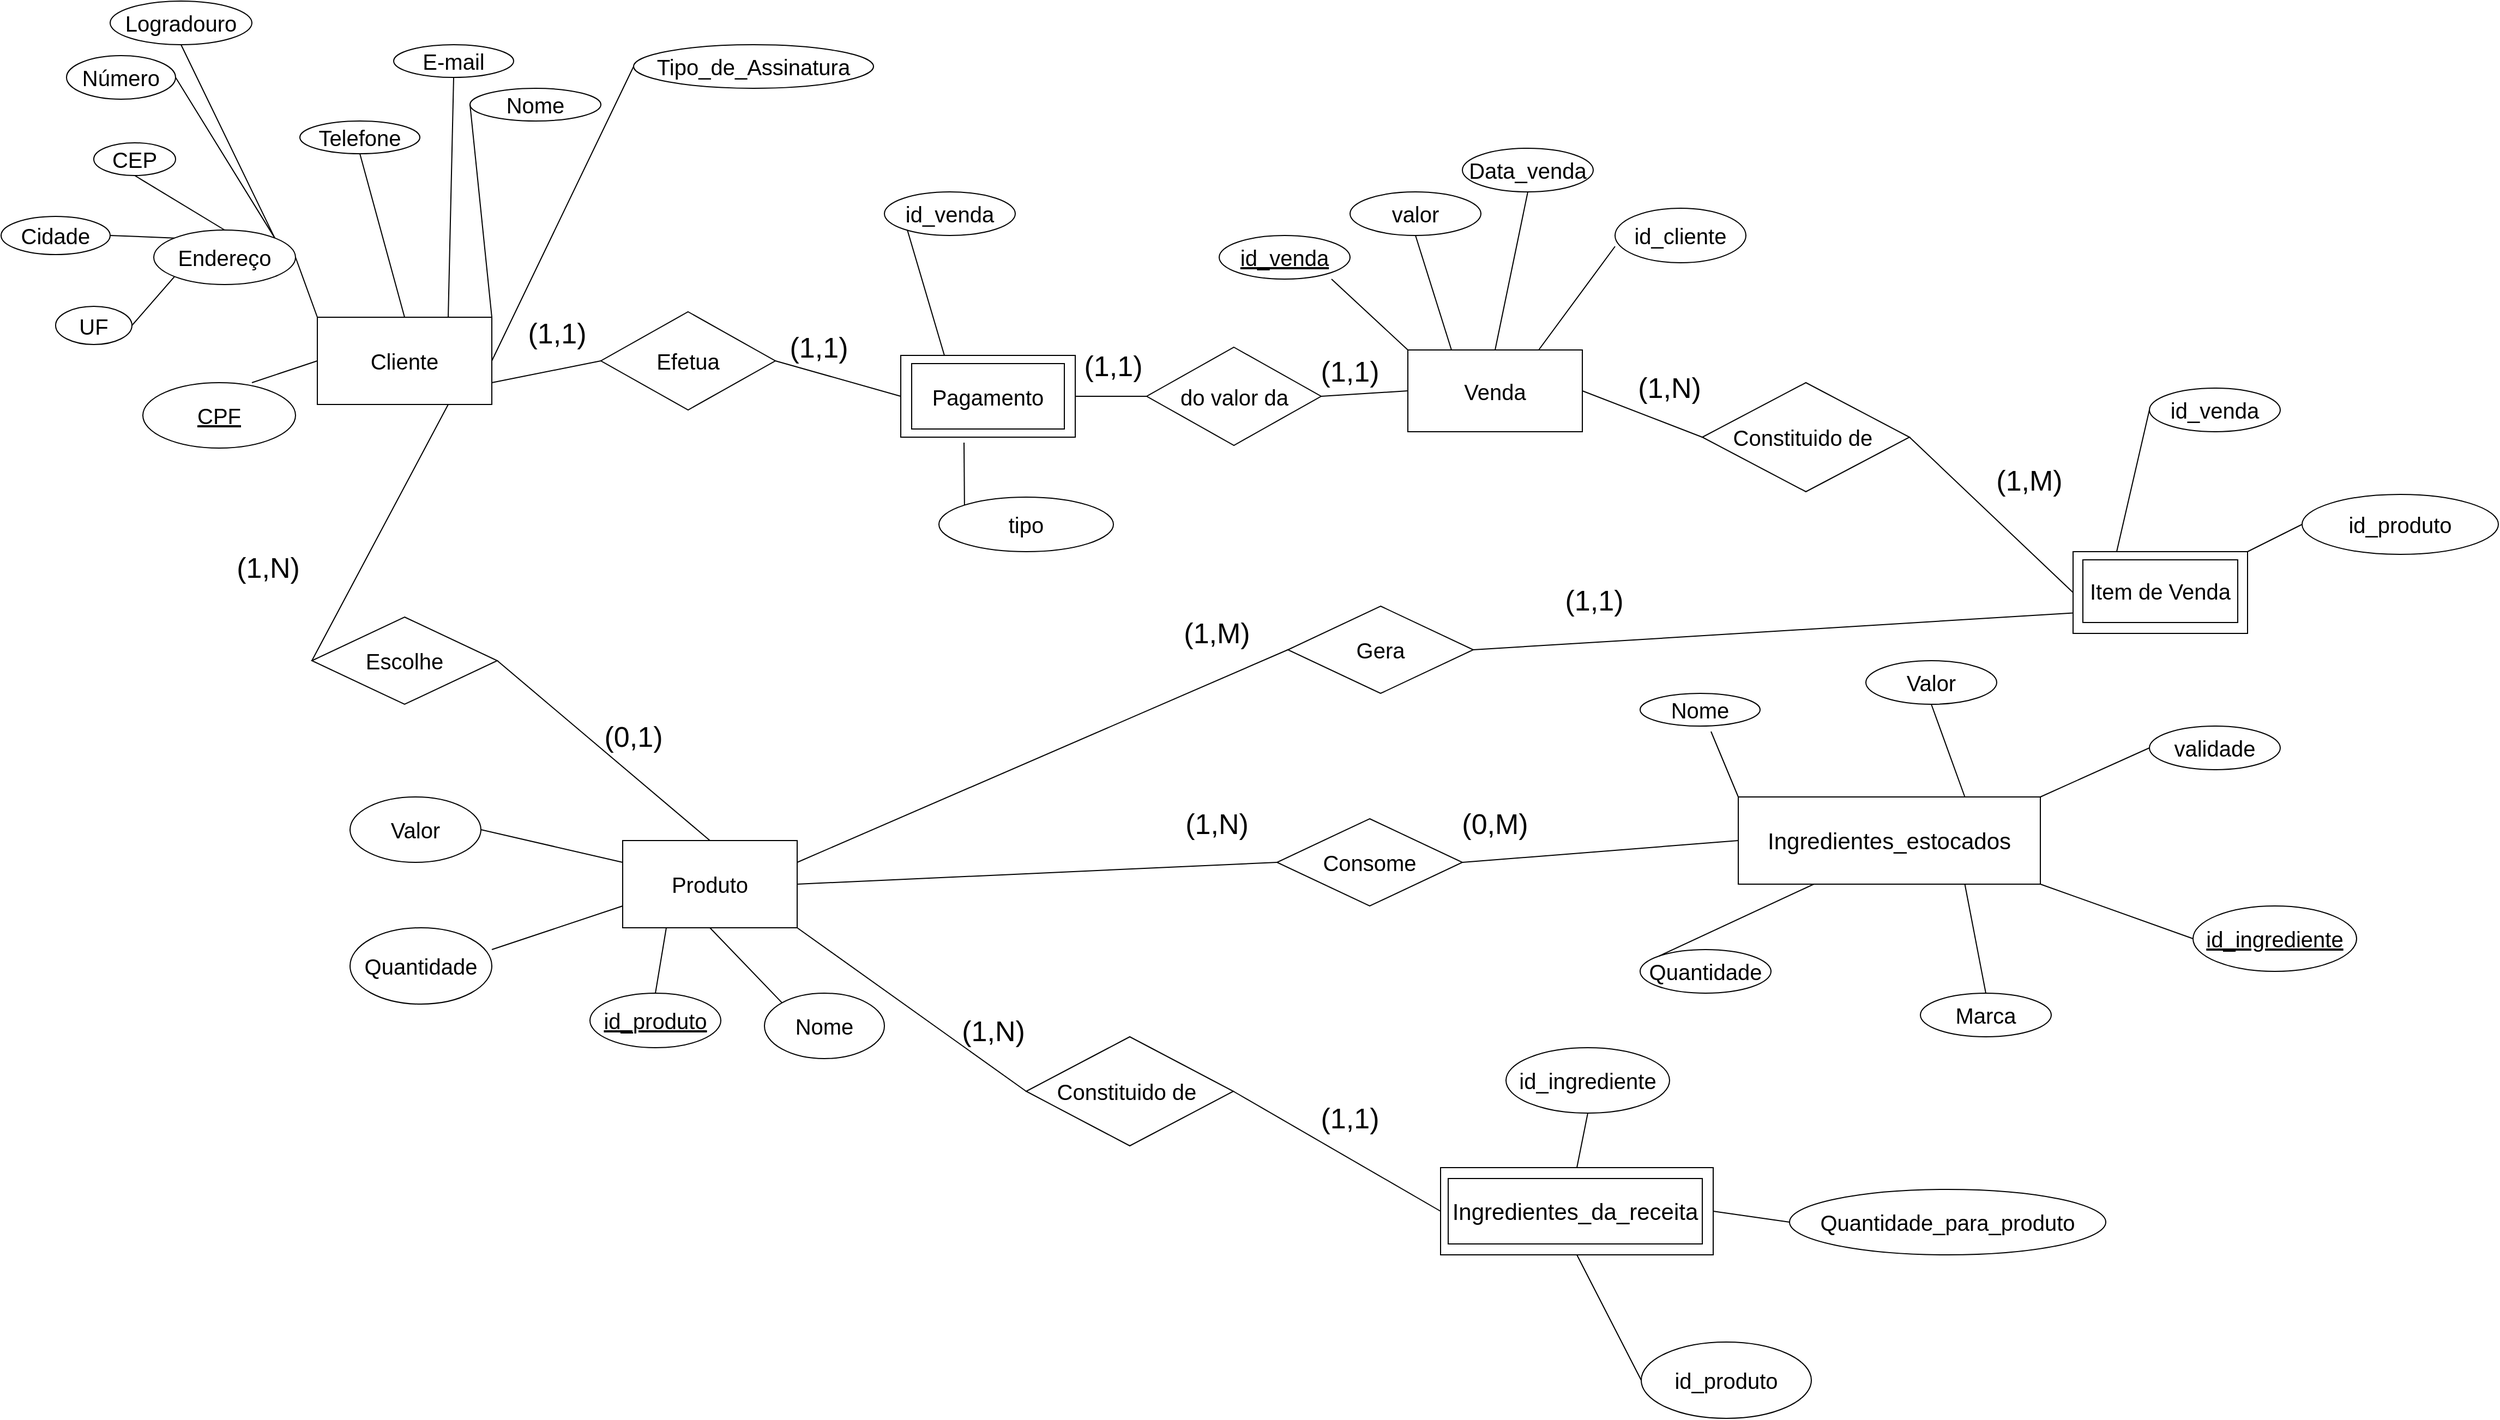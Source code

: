 <mxfile version="24.7.8">
  <diagram name="Página-1" id="vJEMWnyEoqHbHypD12Wy">
    <mxGraphModel dx="1222" dy="2063" grid="1" gridSize="10" guides="1" tooltips="1" connect="1" arrows="1" fold="1" page="1" pageScale="1" pageWidth="827" pageHeight="1169" math="0" shadow="0">
      <root>
        <mxCell id="0" />
        <mxCell id="1" parent="0" />
        <mxCell id="2FXXEjFqD5Uwn6YSj8MS-2" value="&lt;font style=&quot;font-size: 20px;&quot;&gt;Produto&lt;/font&gt;" style="rounded=0;whiteSpace=wrap;html=1;" parent="1" vertex="1">
          <mxGeometry x="600" y="680" width="160" height="80" as="geometry" />
        </mxCell>
        <mxCell id="2FXXEjFqD5Uwn6YSj8MS-3" value="&lt;span style=&quot;font-size: 21px;&quot;&gt;Ingredientes_estocados&lt;/span&gt;" style="rounded=0;whiteSpace=wrap;html=1;" parent="1" vertex="1">
          <mxGeometry x="1623" y="640" width="277" height="80" as="geometry" />
        </mxCell>
        <mxCell id="2FXXEjFqD5Uwn6YSj8MS-7" value="&lt;font style=&quot;font-size: 20px;&quot;&gt;Cliente&lt;/font&gt;" style="rounded=0;whiteSpace=wrap;html=1;" parent="1" vertex="1">
          <mxGeometry x="320" y="200" width="160" height="80" as="geometry" />
        </mxCell>
        <mxCell id="2FXXEjFqD5Uwn6YSj8MS-8" value="&lt;font style=&quot;font-size: 20px;&quot;&gt;Escolhe&lt;/font&gt;" style="rhombus;whiteSpace=wrap;html=1;" parent="1" vertex="1">
          <mxGeometry x="315" y="475" width="170" height="80" as="geometry" />
        </mxCell>
        <mxCell id="2FXXEjFqD5Uwn6YSj8MS-9" value="&lt;font style=&quot;font-size: 20px;&quot;&gt;Consome&lt;/font&gt;" style="rhombus;whiteSpace=wrap;html=1;" parent="1" vertex="1">
          <mxGeometry x="1200" y="660" width="170" height="80" as="geometry" />
        </mxCell>
        <mxCell id="2FXXEjFqD5Uwn6YSj8MS-18" value="&lt;font style=&quot;font-size: 20px;&quot;&gt;Nome&lt;/font&gt;" style="ellipse;whiteSpace=wrap;html=1;" parent="1" vertex="1">
          <mxGeometry x="460" y="-10" width="120" height="30" as="geometry" />
        </mxCell>
        <mxCell id="2FXXEjFqD5Uwn6YSj8MS-21" value="&lt;font style=&quot;font-size: 20px;&quot;&gt;&lt;u&gt;CPF&lt;/u&gt;&lt;/font&gt;" style="ellipse;whiteSpace=wrap;html=1;" parent="1" vertex="1">
          <mxGeometry x="160" y="260" width="140" height="60" as="geometry" />
        </mxCell>
        <mxCell id="2FXXEjFqD5Uwn6YSj8MS-23" value="&lt;span style=&quot;font-size: 20px;&quot;&gt;Tipo_de_Assinatura&lt;/span&gt;" style="ellipse;whiteSpace=wrap;html=1;" parent="1" vertex="1">
          <mxGeometry x="610" y="-50" width="220" height="40" as="geometry" />
        </mxCell>
        <mxCell id="2FXXEjFqD5Uwn6YSj8MS-25" value="&lt;font style=&quot;font-size: 20px;&quot;&gt;E-mail&lt;/font&gt;" style="ellipse;whiteSpace=wrap;html=1;" parent="1" vertex="1">
          <mxGeometry x="390" y="-50" width="110" height="30" as="geometry" />
        </mxCell>
        <mxCell id="2FXXEjFqD5Uwn6YSj8MS-27" value="&lt;font style=&quot;font-size: 20px;&quot;&gt;Telefone&lt;/font&gt;" style="ellipse;whiteSpace=wrap;html=1;" parent="1" vertex="1">
          <mxGeometry x="304" y="20" width="110" height="30" as="geometry" />
        </mxCell>
        <mxCell id="2FXXEjFqD5Uwn6YSj8MS-30" value="&lt;font style=&quot;font-size: 20px;&quot;&gt;Nome&lt;/font&gt;" style="ellipse;whiteSpace=wrap;html=1;" parent="1" vertex="1">
          <mxGeometry x="1533" y="545" width="110" height="30" as="geometry" />
        </mxCell>
        <mxCell id="2FXXEjFqD5Uwn6YSj8MS-32" value="&lt;font style=&quot;font-size: 20px;&quot;&gt;&lt;u&gt;id_ingrediente&lt;/u&gt;&lt;/font&gt;" style="ellipse;whiteSpace=wrap;html=1;" parent="1" vertex="1">
          <mxGeometry x="2040" y="740" width="150" height="60" as="geometry" />
        </mxCell>
        <mxCell id="2FXXEjFqD5Uwn6YSj8MS-35" value="&lt;font style=&quot;font-size: 20px;&quot;&gt;&lt;u&gt;id_produto&lt;/u&gt;&lt;/font&gt;" style="ellipse;whiteSpace=wrap;html=1;" parent="1" vertex="1">
          <mxGeometry x="570" y="820" width="120" height="50" as="geometry" />
        </mxCell>
        <mxCell id="2FXXEjFqD5Uwn6YSj8MS-37" value="&lt;font style=&quot;font-size: 20px;&quot;&gt;Nome&lt;/font&gt;" style="ellipse;whiteSpace=wrap;html=1;" parent="1" vertex="1">
          <mxGeometry x="730" y="820" width="110" height="60" as="geometry" />
        </mxCell>
        <mxCell id="2FXXEjFqD5Uwn6YSj8MS-39" value="&lt;font style=&quot;font-size: 20px;&quot;&gt;Quantidade&lt;/font&gt;" style="ellipse;whiteSpace=wrap;html=1;" parent="1" vertex="1">
          <mxGeometry x="1533" y="780" width="120" height="40" as="geometry" />
        </mxCell>
        <mxCell id="2FXXEjFqD5Uwn6YSj8MS-43" value="&lt;font style=&quot;font-size: 20px;&quot;&gt;Quantidade&lt;/font&gt;" style="ellipse;whiteSpace=wrap;html=1;" parent="1" vertex="1">
          <mxGeometry x="350" y="760" width="130" height="70" as="geometry" />
        </mxCell>
        <mxCell id="2FXXEjFqD5Uwn6YSj8MS-45" value="&lt;font style=&quot;font-size: 20px;&quot;&gt;Valor&lt;/font&gt;" style="ellipse;whiteSpace=wrap;html=1;" parent="1" vertex="1">
          <mxGeometry x="350" y="640" width="120" height="60" as="geometry" />
        </mxCell>
        <mxCell id="2FXXEjFqD5Uwn6YSj8MS-47" value="&lt;font style=&quot;font-size: 20px;&quot;&gt;Valor&lt;/font&gt;" style="ellipse;whiteSpace=wrap;html=1;" parent="1" vertex="1">
          <mxGeometry x="1740" y="515" width="120" height="40" as="geometry" />
        </mxCell>
        <mxCell id="2FXXEjFqD5Uwn6YSj8MS-70" value="" style="endArrow=none;html=1;rounded=0;exitX=0.75;exitY=0;exitDx=0;exitDy=0;entryX=0.5;entryY=1;entryDx=0;entryDy=0;" parent="1" source="2FXXEjFqD5Uwn6YSj8MS-3" target="2FXXEjFqD5Uwn6YSj8MS-47" edge="1">
          <mxGeometry width="50" height="50" relative="1" as="geometry">
            <mxPoint x="1933" y="580" as="sourcePoint" />
            <mxPoint x="1723" y="560" as="targetPoint" />
          </mxGeometry>
        </mxCell>
        <mxCell id="2FXXEjFqD5Uwn6YSj8MS-71" value="" style="endArrow=none;html=1;rounded=0;exitX=0;exitY=0;exitDx=0;exitDy=0;entryX=0.5;entryY=1;entryDx=0;entryDy=0;" parent="1" source="2FXXEjFqD5Uwn6YSj8MS-3" edge="1">
          <mxGeometry width="50" height="50" relative="1" as="geometry">
            <mxPoint x="1743" y="650" as="sourcePoint" />
            <mxPoint x="1598" y="580" as="targetPoint" />
          </mxGeometry>
        </mxCell>
        <mxCell id="2FXXEjFqD5Uwn6YSj8MS-72" value="" style="endArrow=none;html=1;rounded=0;exitX=1;exitY=1;exitDx=0;exitDy=0;entryX=0;entryY=0.5;entryDx=0;entryDy=0;" parent="1" source="2FXXEjFqD5Uwn6YSj8MS-3" target="2FXXEjFqD5Uwn6YSj8MS-32" edge="1">
          <mxGeometry width="50" height="50" relative="1" as="geometry">
            <mxPoint x="1623" y="650" as="sourcePoint" />
            <mxPoint x="1608" y="590" as="targetPoint" />
          </mxGeometry>
        </mxCell>
        <mxCell id="2FXXEjFqD5Uwn6YSj8MS-73" value="" style="endArrow=none;html=1;rounded=0;exitX=0.25;exitY=1;exitDx=0;exitDy=0;entryX=0;entryY=0;entryDx=0;entryDy=0;" parent="1" source="2FXXEjFqD5Uwn6YSj8MS-3" target="2FXXEjFqD5Uwn6YSj8MS-39" edge="1">
          <mxGeometry width="50" height="50" relative="1" as="geometry">
            <mxPoint x="1623" y="690" as="sourcePoint" />
            <mxPoint x="1553" y="783" as="targetPoint" />
          </mxGeometry>
        </mxCell>
        <mxCell id="2FXXEjFqD5Uwn6YSj8MS-75" value="" style="endArrow=none;html=1;rounded=0;exitX=0.5;exitY=0;exitDx=0;exitDy=0;entryX=0.25;entryY=1;entryDx=0;entryDy=0;" parent="1" source="2FXXEjFqD5Uwn6YSj8MS-35" target="2FXXEjFqD5Uwn6YSj8MS-2" edge="1">
          <mxGeometry width="50" height="50" relative="1" as="geometry">
            <mxPoint x="680" y="850" as="sourcePoint" />
            <mxPoint x="640" y="770" as="targetPoint" />
          </mxGeometry>
        </mxCell>
        <mxCell id="2FXXEjFqD5Uwn6YSj8MS-76" value="" style="endArrow=none;html=1;rounded=0;exitX=0;exitY=0;exitDx=0;exitDy=0;entryX=0.5;entryY=1;entryDx=0;entryDy=0;" parent="1" source="2FXXEjFqD5Uwn6YSj8MS-37" target="2FXXEjFqD5Uwn6YSj8MS-2" edge="1">
          <mxGeometry width="50" height="50" relative="1" as="geometry">
            <mxPoint x="640" y="830" as="sourcePoint" />
            <mxPoint x="650" y="770" as="targetPoint" />
          </mxGeometry>
        </mxCell>
        <mxCell id="2FXXEjFqD5Uwn6YSj8MS-77" value="" style="endArrow=none;html=1;rounded=0;exitX=1;exitY=0.5;exitDx=0;exitDy=0;entryX=0;entryY=0.75;entryDx=0;entryDy=0;" parent="1" target="2FXXEjFqD5Uwn6YSj8MS-2" edge="1">
          <mxGeometry width="50" height="50" relative="1" as="geometry">
            <mxPoint x="480" y="780" as="sourcePoint" />
            <mxPoint x="660" y="780" as="targetPoint" />
          </mxGeometry>
        </mxCell>
        <mxCell id="2FXXEjFqD5Uwn6YSj8MS-78" value="" style="endArrow=none;html=1;rounded=0;exitX=1;exitY=0.5;exitDx=0;exitDy=0;entryX=0;entryY=0.25;entryDx=0;entryDy=0;" parent="1" target="2FXXEjFqD5Uwn6YSj8MS-2" edge="1">
          <mxGeometry width="50" height="50" relative="1" as="geometry">
            <mxPoint x="470.0" y="670" as="sourcePoint" />
            <mxPoint x="670" y="790" as="targetPoint" />
          </mxGeometry>
        </mxCell>
        <mxCell id="2FXXEjFqD5Uwn6YSj8MS-79" value="" style="endArrow=none;html=1;rounded=0;exitX=0;exitY=0.5;exitDx=0;exitDy=0;entryX=1;entryY=1;entryDx=0;entryDy=0;" parent="1" source="KZcAOmHXJrTHvpEGFcvV-15" target="2FXXEjFqD5Uwn6YSj8MS-2" edge="1">
          <mxGeometry width="50" height="50" relative="1" as="geometry">
            <mxPoint x="800" y="620" as="sourcePoint" />
            <mxPoint x="680" y="800" as="targetPoint" />
          </mxGeometry>
        </mxCell>
        <mxCell id="2FXXEjFqD5Uwn6YSj8MS-80" value="" style="endArrow=none;html=1;rounded=0;exitX=1;exitY=0;exitDx=0;exitDy=0;entryX=0;entryY=0.5;entryDx=0;entryDy=0;" parent="1" source="2FXXEjFqD5Uwn6YSj8MS-7" target="2FXXEjFqD5Uwn6YSj8MS-18" edge="1">
          <mxGeometry width="50" height="50" relative="1" as="geometry">
            <mxPoint x="610" y="240" as="sourcePoint" />
            <mxPoint x="660" y="190" as="targetPoint" />
          </mxGeometry>
        </mxCell>
        <mxCell id="2FXXEjFqD5Uwn6YSj8MS-82" value="" style="endArrow=none;html=1;rounded=0;exitX=0.75;exitY=0;exitDx=0;exitDy=0;entryX=0.5;entryY=1;entryDx=0;entryDy=0;" parent="1" source="2FXXEjFqD5Uwn6YSj8MS-7" target="2FXXEjFqD5Uwn6YSj8MS-25" edge="1">
          <mxGeometry width="50" height="50" relative="1" as="geometry">
            <mxPoint x="490" y="210" as="sourcePoint" />
            <mxPoint x="590" y="185" as="targetPoint" />
          </mxGeometry>
        </mxCell>
        <mxCell id="2FXXEjFqD5Uwn6YSj8MS-83" value="" style="endArrow=none;html=1;rounded=0;exitX=0.5;exitY=0;exitDx=0;exitDy=0;entryX=0.5;entryY=1;entryDx=0;entryDy=0;" parent="1" source="2FXXEjFqD5Uwn6YSj8MS-7" target="2FXXEjFqD5Uwn6YSj8MS-27" edge="1">
          <mxGeometry width="50" height="50" relative="1" as="geometry">
            <mxPoint x="500" y="220" as="sourcePoint" />
            <mxPoint x="410" y="110" as="targetPoint" />
          </mxGeometry>
        </mxCell>
        <mxCell id="2FXXEjFqD5Uwn6YSj8MS-84" value="" style="endArrow=none;html=1;rounded=0;exitX=1;exitY=0.5;exitDx=0;exitDy=0;entryX=0;entryY=0.5;entryDx=0;entryDy=0;" parent="1" source="2FXXEjFqD5Uwn6YSj8MS-7" target="2FXXEjFqD5Uwn6YSj8MS-23" edge="1">
          <mxGeometry width="50" height="50" relative="1" as="geometry">
            <mxPoint x="510" y="230" as="sourcePoint" />
            <mxPoint x="280" y="160" as="targetPoint" />
          </mxGeometry>
        </mxCell>
        <mxCell id="2FXXEjFqD5Uwn6YSj8MS-85" value="" style="endArrow=none;html=1;rounded=0;exitX=0;exitY=0.5;exitDx=0;exitDy=0;" parent="1" source="2FXXEjFqD5Uwn6YSj8MS-7" edge="1">
          <mxGeometry width="50" height="50" relative="1" as="geometry">
            <mxPoint x="520" y="240" as="sourcePoint" />
            <mxPoint x="260" y="260" as="targetPoint" />
          </mxGeometry>
        </mxCell>
        <mxCell id="2FXXEjFqD5Uwn6YSj8MS-87" value="&lt;span style=&quot;font-size: 20px;&quot;&gt;validade&lt;/span&gt;" style="ellipse;whiteSpace=wrap;html=1;" parent="1" vertex="1">
          <mxGeometry x="2000" y="575" width="120" height="40" as="geometry" />
        </mxCell>
        <mxCell id="2FXXEjFqD5Uwn6YSj8MS-88" value="" style="endArrow=none;html=1;rounded=0;exitX=1;exitY=0;exitDx=0;exitDy=0;entryX=0;entryY=0.5;entryDx=0;entryDy=0;" parent="1" source="2FXXEjFqD5Uwn6YSj8MS-3" target="2FXXEjFqD5Uwn6YSj8MS-87" edge="1">
          <mxGeometry width="50" height="50" relative="1" as="geometry">
            <mxPoint x="1623" y="690" as="sourcePoint" />
            <mxPoint x="1533.0" y="630" as="targetPoint" />
          </mxGeometry>
        </mxCell>
        <mxCell id="2FXXEjFqD5Uwn6YSj8MS-89" value="&lt;span style=&quot;font-size: 20px;&quot;&gt;Endereço&lt;/span&gt;" style="ellipse;whiteSpace=wrap;html=1;" parent="1" vertex="1">
          <mxGeometry x="170" y="120" width="130" height="50" as="geometry" />
        </mxCell>
        <mxCell id="2FXXEjFqD5Uwn6YSj8MS-90" value="" style="endArrow=none;html=1;rounded=0;exitX=0;exitY=0;exitDx=0;exitDy=0;entryX=1;entryY=0.5;entryDx=0;entryDy=0;" parent="1" source="2FXXEjFqD5Uwn6YSj8MS-7" target="2FXXEjFqD5Uwn6YSj8MS-89" edge="1">
          <mxGeometry width="50" height="50" relative="1" as="geometry">
            <mxPoint x="410" y="210" as="sourcePoint" />
            <mxPoint x="420" y="120" as="targetPoint" />
          </mxGeometry>
        </mxCell>
        <mxCell id="2FXXEjFqD5Uwn6YSj8MS-92" value="&lt;font style=&quot;font-size: 20px;&quot;&gt;Venda&lt;/font&gt;" style="rounded=0;whiteSpace=wrap;html=1;" parent="1" vertex="1">
          <mxGeometry x="1320" y="230" width="160" height="75" as="geometry" />
        </mxCell>
        <mxCell id="zRSC-BOtXgD7wjb17peZ-1" value="&lt;font style=&quot;font-size: 20px;&quot;&gt;Data_venda&lt;/font&gt;" style="ellipse;whiteSpace=wrap;html=1;" parent="1" vertex="1">
          <mxGeometry x="1370" y="45" width="120" height="40" as="geometry" />
        </mxCell>
        <mxCell id="zRSC-BOtXgD7wjb17peZ-2" value="&lt;font style=&quot;font-size: 20px;&quot;&gt;valor&lt;/font&gt;" style="ellipse;whiteSpace=wrap;html=1;" parent="1" vertex="1">
          <mxGeometry x="1267" y="85" width="120" height="40" as="geometry" />
        </mxCell>
        <mxCell id="zRSC-BOtXgD7wjb17peZ-3" value="&lt;font style=&quot;font-size: 20px;&quot;&gt;&lt;u&gt;id_venda&lt;/u&gt;&lt;/font&gt;" style="ellipse;whiteSpace=wrap;html=1;" parent="1" vertex="1">
          <mxGeometry x="1147" y="125" width="120" height="40" as="geometry" />
        </mxCell>
        <mxCell id="zRSC-BOtXgD7wjb17peZ-11" value="&lt;font style=&quot;font-size: 20px;&quot;&gt;id_cliente&lt;/font&gt;" style="ellipse;whiteSpace=wrap;html=1;" parent="1" vertex="1">
          <mxGeometry x="1510" y="100" width="120" height="50" as="geometry" />
        </mxCell>
        <mxCell id="zRSC-BOtXgD7wjb17peZ-23" value="&lt;font style=&quot;font-size: 20px;&quot;&gt;Efetua&lt;/font&gt;" style="rhombus;whiteSpace=wrap;html=1;" parent="1" vertex="1">
          <mxGeometry x="580" y="195" width="160" height="90" as="geometry" />
        </mxCell>
        <mxCell id="zRSC-BOtXgD7wjb17peZ-27" value="&lt;font style=&quot;font-size: 20px;&quot;&gt;Gera&lt;/font&gt;" style="rhombus;whiteSpace=wrap;html=1;" parent="1" vertex="1">
          <mxGeometry x="1210" y="465" width="170" height="80" as="geometry" />
        </mxCell>
        <mxCell id="zRSC-BOtXgD7wjb17peZ-30" value="" style="endArrow=none;html=1;rounded=0;exitX=0;exitY=0;exitDx=0;exitDy=0;entryX=0.5;entryY=1;entryDx=0;entryDy=0;" parent="1" source="2FXXEjFqD5Uwn6YSj8MS-92" edge="1">
          <mxGeometry width="50" height="50" relative="1" as="geometry">
            <mxPoint x="1050" y="225" as="sourcePoint" />
            <mxPoint x="1250.0" y="165" as="targetPoint" />
          </mxGeometry>
        </mxCell>
        <mxCell id="zRSC-BOtXgD7wjb17peZ-31" value="" style="endArrow=none;html=1;rounded=0;exitX=0.25;exitY=0;exitDx=0;exitDy=0;entryX=0.5;entryY=1;entryDx=0;entryDy=0;" parent="1" source="2FXXEjFqD5Uwn6YSj8MS-92" target="zRSC-BOtXgD7wjb17peZ-2" edge="1">
          <mxGeometry width="50" height="50" relative="1" as="geometry">
            <mxPoint x="1300" y="200" as="sourcePoint" />
            <mxPoint x="1260" y="175" as="targetPoint" />
          </mxGeometry>
        </mxCell>
        <mxCell id="zRSC-BOtXgD7wjb17peZ-32" value="" style="endArrow=none;html=1;rounded=0;exitX=0.5;exitY=0;exitDx=0;exitDy=0;entryX=0.5;entryY=1;entryDx=0;entryDy=0;" parent="1" source="2FXXEjFqD5Uwn6YSj8MS-92" target="zRSC-BOtXgD7wjb17peZ-1" edge="1">
          <mxGeometry width="50" height="50" relative="1" as="geometry">
            <mxPoint x="1310" y="210" as="sourcePoint" />
            <mxPoint x="1270" y="185" as="targetPoint" />
          </mxGeometry>
        </mxCell>
        <mxCell id="zRSC-BOtXgD7wjb17peZ-33" value="" style="endArrow=none;html=1;rounded=0;exitX=0.75;exitY=0;exitDx=0;exitDy=0;entryX=0.5;entryY=1;entryDx=0;entryDy=0;" parent="1" source="2FXXEjFqD5Uwn6YSj8MS-92" edge="1">
          <mxGeometry width="50" height="50" relative="1" as="geometry">
            <mxPoint x="1320" y="220" as="sourcePoint" />
            <mxPoint x="1510" y="135" as="targetPoint" />
          </mxGeometry>
        </mxCell>
        <mxCell id="lzSm2pYTbfIAcmbfj_6p-1" value="" style="endArrow=none;html=1;rounded=0;exitX=1;exitY=0.5;exitDx=0;exitDy=0;entryX=0;entryY=0.5;entryDx=0;entryDy=0;" parent="1" source="2FXXEjFqD5Uwn6YSj8MS-9" target="2FXXEjFqD5Uwn6YSj8MS-3" edge="1">
          <mxGeometry width="50" height="50" relative="1" as="geometry">
            <mxPoint x="1720" y="580" as="sourcePoint" />
            <mxPoint x="1570" y="760" as="targetPoint" />
            <Array as="points" />
          </mxGeometry>
        </mxCell>
        <mxCell id="lzSm2pYTbfIAcmbfj_6p-3" value="&lt;font style=&quot;font-size: 26px;&quot;&gt;(0,M)&lt;/font&gt;" style="text;html=1;align=center;verticalAlign=middle;whiteSpace=wrap;rounded=0;" parent="1" vertex="1">
          <mxGeometry x="1370" y="650" width="60" height="30" as="geometry" />
        </mxCell>
        <mxCell id="lzSm2pYTbfIAcmbfj_6p-4" value="" style="endArrow=none;html=1;rounded=0;exitX=1;exitY=0.5;exitDx=0;exitDy=0;entryX=0;entryY=0.5;entryDx=0;entryDy=0;" parent="1" source="2FXXEjFqD5Uwn6YSj8MS-2" target="2FXXEjFqD5Uwn6YSj8MS-9" edge="1">
          <mxGeometry width="50" height="50" relative="1" as="geometry">
            <mxPoint x="890" y="580" as="sourcePoint" />
            <mxPoint x="940" y="530" as="targetPoint" />
          </mxGeometry>
        </mxCell>
        <mxCell id="lzSm2pYTbfIAcmbfj_6p-5" value="&lt;font style=&quot;font-size: 26px;&quot;&gt;(1,N)&lt;/font&gt;" style="text;html=1;align=center;verticalAlign=middle;whiteSpace=wrap;rounded=0;" parent="1" vertex="1">
          <mxGeometry x="1115" y="650" width="60" height="30" as="geometry" />
        </mxCell>
        <mxCell id="lzSm2pYTbfIAcmbfj_6p-7" value="" style="rounded=0;whiteSpace=wrap;html=1;" parent="1" vertex="1">
          <mxGeometry x="1930" y="415" width="160" height="75" as="geometry" />
        </mxCell>
        <mxCell id="lzSm2pYTbfIAcmbfj_6p-8" value="" style="rounded=0;whiteSpace=wrap;html=1;" parent="1" vertex="1">
          <mxGeometry x="855" y="235" width="160" height="75" as="geometry" />
        </mxCell>
        <mxCell id="lzSm2pYTbfIAcmbfj_6p-11" value="&lt;font style=&quot;font-size: 20px;&quot;&gt;Constituido de&amp;nbsp;&lt;/font&gt;" style="rhombus;whiteSpace=wrap;html=1;" parent="1" vertex="1">
          <mxGeometry x="1590" y="260" width="190" height="100" as="geometry" />
        </mxCell>
        <mxCell id="lzSm2pYTbfIAcmbfj_6p-12" value="" style="endArrow=none;html=1;rounded=0;entryX=1;entryY=0.5;entryDx=0;entryDy=0;exitX=0;exitY=0.5;exitDx=0;exitDy=0;" parent="1" source="lzSm2pYTbfIAcmbfj_6p-7" target="lzSm2pYTbfIAcmbfj_6p-11" edge="1">
          <mxGeometry width="50" height="50" relative="1" as="geometry">
            <mxPoint x="1370" y="470" as="sourcePoint" />
            <mxPoint x="1420" y="420" as="targetPoint" />
          </mxGeometry>
        </mxCell>
        <mxCell id="lzSm2pYTbfIAcmbfj_6p-13" value="" style="endArrow=none;html=1;rounded=0;entryX=1;entryY=0.5;entryDx=0;entryDy=0;exitX=0;exitY=0.75;exitDx=0;exitDy=0;" parent="1" source="lzSm2pYTbfIAcmbfj_6p-7" target="zRSC-BOtXgD7wjb17peZ-27" edge="1">
          <mxGeometry width="50" height="50" relative="1" as="geometry">
            <mxPoint x="1840" y="348" as="sourcePoint" />
            <mxPoint x="1670" y="260" as="targetPoint" />
          </mxGeometry>
        </mxCell>
        <mxCell id="lzSm2pYTbfIAcmbfj_6p-14" value="" style="endArrow=none;html=1;rounded=0;exitX=0;exitY=0.5;exitDx=0;exitDy=0;entryX=1;entryY=0.25;entryDx=0;entryDy=0;" parent="1" source="zRSC-BOtXgD7wjb17peZ-27" target="2FXXEjFqD5Uwn6YSj8MS-2" edge="1">
          <mxGeometry width="50" height="50" relative="1" as="geometry">
            <mxPoint x="690" y="570" as="sourcePoint" />
            <mxPoint x="1010" y="800" as="targetPoint" />
          </mxGeometry>
        </mxCell>
        <mxCell id="lzSm2pYTbfIAcmbfj_6p-15" value="" style="endArrow=none;html=1;rounded=0;entryX=1;entryY=0.5;entryDx=0;entryDy=0;exitX=0;exitY=0.5;exitDx=0;exitDy=0;" parent="1" source="lzSm2pYTbfIAcmbfj_6p-11" target="2FXXEjFqD5Uwn6YSj8MS-92" edge="1">
          <mxGeometry width="50" height="50" relative="1" as="geometry">
            <mxPoint x="1840" y="366" as="sourcePoint" />
            <mxPoint x="1450" y="460" as="targetPoint" />
          </mxGeometry>
        </mxCell>
        <mxCell id="lzSm2pYTbfIAcmbfj_6p-17" value="" style="endArrow=none;html=1;rounded=0;entryX=1;entryY=0.5;entryDx=0;entryDy=0;exitX=0;exitY=0.5;exitDx=0;exitDy=0;" parent="1" source="lzSm2pYTbfIAcmbfj_6p-8" target="zRSC-BOtXgD7wjb17peZ-23" edge="1">
          <mxGeometry width="50" height="50" relative="1" as="geometry">
            <mxPoint x="1480" y="260" as="sourcePoint" />
            <mxPoint x="1344" y="258" as="targetPoint" />
          </mxGeometry>
        </mxCell>
        <mxCell id="lzSm2pYTbfIAcmbfj_6p-18" value="" style="endArrow=none;html=1;rounded=0;entryX=1;entryY=0.75;entryDx=0;entryDy=0;exitX=0;exitY=0.5;exitDx=0;exitDy=0;" parent="1" source="zRSC-BOtXgD7wjb17peZ-23" target="2FXXEjFqD5Uwn6YSj8MS-7" edge="1">
          <mxGeometry width="50" height="50" relative="1" as="geometry">
            <mxPoint x="1490" y="270" as="sourcePoint" />
            <mxPoint x="1354" y="268" as="targetPoint" />
          </mxGeometry>
        </mxCell>
        <mxCell id="lzSm2pYTbfIAcmbfj_6p-20" value="&lt;font style=&quot;font-size: 20px;&quot;&gt;do valor da&lt;/font&gt;" style="rhombus;whiteSpace=wrap;html=1;" parent="1" vertex="1">
          <mxGeometry x="1080.5" y="227.5" width="160" height="90" as="geometry" />
        </mxCell>
        <mxCell id="lzSm2pYTbfIAcmbfj_6p-22" value="" style="endArrow=none;html=1;rounded=0;exitX=1;exitY=0.5;exitDx=0;exitDy=0;entryX=0;entryY=0.5;entryDx=0;entryDy=0;" parent="1" source="lzSm2pYTbfIAcmbfj_6p-8" target="lzSm2pYTbfIAcmbfj_6p-20" edge="1">
          <mxGeometry width="50" height="50" relative="1" as="geometry">
            <mxPoint x="1120" y="420" as="sourcePoint" />
            <mxPoint x="1170" y="370" as="targetPoint" />
          </mxGeometry>
        </mxCell>
        <mxCell id="lzSm2pYTbfIAcmbfj_6p-23" value="" style="endArrow=none;html=1;rounded=0;exitX=1;exitY=0.5;exitDx=0;exitDy=0;entryX=0;entryY=0.5;entryDx=0;entryDy=0;" parent="1" source="lzSm2pYTbfIAcmbfj_6p-20" target="2FXXEjFqD5Uwn6YSj8MS-92" edge="1">
          <mxGeometry width="50" height="50" relative="1" as="geometry">
            <mxPoint x="975" y="248" as="sourcePoint" />
            <mxPoint x="1080" y="285" as="targetPoint" />
          </mxGeometry>
        </mxCell>
        <mxCell id="lzSm2pYTbfIAcmbfj_6p-24" value="" style="endArrow=none;html=1;rounded=0;exitX=0.75;exitY=1;exitDx=0;exitDy=0;entryX=0;entryY=0.5;entryDx=0;entryDy=0;" parent="1" source="2FXXEjFqD5Uwn6YSj8MS-7" target="2FXXEjFqD5Uwn6YSj8MS-8" edge="1">
          <mxGeometry width="50" height="50" relative="1" as="geometry">
            <mxPoint x="1120" y="420" as="sourcePoint" />
            <mxPoint x="1170" y="370" as="targetPoint" />
          </mxGeometry>
        </mxCell>
        <mxCell id="lzSm2pYTbfIAcmbfj_6p-25" value="" style="endArrow=none;html=1;rounded=0;exitX=1;exitY=0.5;exitDx=0;exitDy=0;entryX=0.5;entryY=0;entryDx=0;entryDy=0;" parent="1" source="2FXXEjFqD5Uwn6YSj8MS-8" target="2FXXEjFqD5Uwn6YSj8MS-2" edge="1">
          <mxGeometry width="50" height="50" relative="1" as="geometry">
            <mxPoint x="1120" y="420" as="sourcePoint" />
            <mxPoint x="1170" y="370" as="targetPoint" />
          </mxGeometry>
        </mxCell>
        <mxCell id="lzSm2pYTbfIAcmbfj_6p-28" value="" style="endArrow=none;html=1;rounded=0;exitX=0.25;exitY=0;exitDx=0;exitDy=0;entryX=0;entryY=1;entryDx=0;entryDy=0;" parent="1" source="lzSm2pYTbfIAcmbfj_6p-8" edge="1">
          <mxGeometry width="50" height="50" relative="1" as="geometry">
            <mxPoint x="1290" y="320" as="sourcePoint" />
            <mxPoint x="860.343" y="117.62" as="targetPoint" />
          </mxGeometry>
        </mxCell>
        <mxCell id="lzSm2pYTbfIAcmbfj_6p-30" value="&lt;font style=&quot;font-size: 20px;&quot;&gt;Pagamento&lt;/font&gt;" style="rounded=0;whiteSpace=wrap;html=1;" parent="1" vertex="1">
          <mxGeometry x="865" y="242.5" width="140" height="60" as="geometry" />
        </mxCell>
        <mxCell id="lzSm2pYTbfIAcmbfj_6p-31" value="&lt;font style=&quot;font-size: 20px;&quot;&gt;tipo&lt;/font&gt;" style="ellipse;whiteSpace=wrap;html=1;" parent="1" vertex="1">
          <mxGeometry x="890" y="365" width="160" height="50" as="geometry" />
        </mxCell>
        <mxCell id="lzSm2pYTbfIAcmbfj_6p-32" value="" style="endArrow=none;html=1;rounded=0;entryX=0;entryY=0;entryDx=0;entryDy=0;" parent="1" target="lzSm2pYTbfIAcmbfj_6p-31" edge="1">
          <mxGeometry width="50" height="50" relative="1" as="geometry">
            <mxPoint x="913" y="315" as="sourcePoint" />
            <mxPoint x="873" y="127" as="targetPoint" />
          </mxGeometry>
        </mxCell>
        <mxCell id="lzSm2pYTbfIAcmbfj_6p-33" value="&lt;font style=&quot;font-size: 20px;&quot;&gt;id_venda&lt;/font&gt;" style="ellipse;whiteSpace=wrap;html=1;" parent="1" vertex="1">
          <mxGeometry x="840" y="85" width="120" height="40" as="geometry" />
        </mxCell>
        <mxCell id="lzSm2pYTbfIAcmbfj_6p-34" value="&lt;font style=&quot;font-size: 26px;&quot;&gt;(1,N)&lt;/font&gt;" style="text;html=1;align=center;verticalAlign=middle;whiteSpace=wrap;rounded=0;" parent="1" vertex="1">
          <mxGeometry x="245" y="415" width="60" height="30" as="geometry" />
        </mxCell>
        <mxCell id="lzSm2pYTbfIAcmbfj_6p-35" value="&lt;font style=&quot;font-size: 26px;&quot;&gt;(0,1)&lt;/font&gt;" style="text;html=1;align=center;verticalAlign=middle;whiteSpace=wrap;rounded=0;" parent="1" vertex="1">
          <mxGeometry x="580" y="570" width="60" height="30" as="geometry" />
        </mxCell>
        <mxCell id="lzSm2pYTbfIAcmbfj_6p-36" value="&lt;font style=&quot;font-size: 26px;&quot;&gt;(1,1)&lt;/font&gt;" style="text;html=1;align=center;verticalAlign=middle;whiteSpace=wrap;rounded=0;" parent="1" vertex="1">
          <mxGeometry x="510" y="200" width="60" height="30" as="geometry" />
        </mxCell>
        <mxCell id="lzSm2pYTbfIAcmbfj_6p-37" value="&lt;font style=&quot;font-size: 26px;&quot;&gt;(1,1)&lt;/font&gt;" style="text;html=1;align=center;verticalAlign=middle;whiteSpace=wrap;rounded=0;" parent="1" vertex="1">
          <mxGeometry x="750" y="212.5" width="60" height="30" as="geometry" />
        </mxCell>
        <mxCell id="lzSm2pYTbfIAcmbfj_6p-41" value="&lt;font style=&quot;font-size: 26px;&quot;&gt;(1,1)&lt;/font&gt;" style="text;html=1;align=center;verticalAlign=middle;whiteSpace=wrap;rounded=0;" parent="1" vertex="1">
          <mxGeometry x="1020" y="230" width="60" height="30" as="geometry" />
        </mxCell>
        <mxCell id="lzSm2pYTbfIAcmbfj_6p-42" value="&lt;font style=&quot;font-size: 26px;&quot;&gt;(1,1)&lt;/font&gt;" style="text;html=1;align=center;verticalAlign=middle;whiteSpace=wrap;rounded=0;" parent="1" vertex="1">
          <mxGeometry x="1237" y="235" width="60" height="30" as="geometry" />
        </mxCell>
        <mxCell id="KZcAOmHXJrTHvpEGFcvV-1" value="&lt;font style=&quot;font-size: 26px;&quot;&gt;(1,N)&lt;/font&gt;" style="text;html=1;align=center;verticalAlign=middle;whiteSpace=wrap;rounded=0;" parent="1" vertex="1">
          <mxGeometry x="1530" y="250" width="60" height="30" as="geometry" />
        </mxCell>
        <mxCell id="KZcAOmHXJrTHvpEGFcvV-2" value="&lt;font style=&quot;font-size: 26px;&quot;&gt;(1,M)&lt;/font&gt;" style="text;html=1;align=center;verticalAlign=middle;whiteSpace=wrap;rounded=0;" parent="1" vertex="1">
          <mxGeometry x="1860" y="335" width="60" height="30" as="geometry" />
        </mxCell>
        <mxCell id="KZcAOmHXJrTHvpEGFcvV-3" value="&lt;font style=&quot;font-size: 20px;&quot;&gt;id_venda&lt;/font&gt;" style="ellipse;whiteSpace=wrap;html=1;" parent="1" vertex="1">
          <mxGeometry x="2000" y="265" width="120" height="40" as="geometry" />
        </mxCell>
        <mxCell id="KZcAOmHXJrTHvpEGFcvV-4" value="" style="endArrow=none;html=1;rounded=0;exitX=0.25;exitY=0;exitDx=0;exitDy=0;entryX=0;entryY=0.5;entryDx=0;entryDy=0;" parent="1" source="lzSm2pYTbfIAcmbfj_6p-7" target="KZcAOmHXJrTHvpEGFcvV-3" edge="1">
          <mxGeometry width="50" height="50" relative="1" as="geometry">
            <mxPoint x="1330" y="240" as="sourcePoint" />
            <mxPoint x="1260.0" y="175" as="targetPoint" />
          </mxGeometry>
        </mxCell>
        <mxCell id="KZcAOmHXJrTHvpEGFcvV-8" value="&lt;font style=&quot;font-size: 26px;&quot;&gt;(1,1)&lt;/font&gt;" style="text;html=1;align=center;verticalAlign=middle;whiteSpace=wrap;rounded=0;" parent="1" vertex="1">
          <mxGeometry x="1461" y="445" width="60" height="30" as="geometry" />
        </mxCell>
        <mxCell id="KZcAOmHXJrTHvpEGFcvV-9" value="&lt;font style=&quot;font-size: 26px;&quot;&gt;(1,M)&lt;/font&gt;" style="text;html=1;align=center;verticalAlign=middle;whiteSpace=wrap;rounded=0;" parent="1" vertex="1">
          <mxGeometry x="1115" y="475" width="60" height="30" as="geometry" />
        </mxCell>
        <mxCell id="KZcAOmHXJrTHvpEGFcvV-10" value="" style="endArrow=none;html=1;rounded=0;exitX=1;exitY=0;exitDx=0;exitDy=0;" parent="1" source="lzSm2pYTbfIAcmbfj_6p-7" edge="1">
          <mxGeometry width="50" height="50" relative="1" as="geometry">
            <mxPoint x="1980" y="425" as="sourcePoint" />
            <mxPoint x="2140" y="390" as="targetPoint" />
          </mxGeometry>
        </mxCell>
        <mxCell id="KZcAOmHXJrTHvpEGFcvV-11" value="&lt;font style=&quot;font-size: 20px;&quot;&gt;id_produto&lt;/font&gt;" style="ellipse;whiteSpace=wrap;html=1;" parent="1" vertex="1">
          <mxGeometry x="2140" y="362.5" width="180" height="55" as="geometry" />
        </mxCell>
        <mxCell id="KZcAOmHXJrTHvpEGFcvV-12" value="&lt;font style=&quot;font-size: 20px;&quot;&gt;Item de Venda&lt;/font&gt;" style="rounded=0;whiteSpace=wrap;html=1;" parent="1" vertex="1">
          <mxGeometry x="1939" y="422.5" width="142" height="57.5" as="geometry" />
        </mxCell>
        <mxCell id="KZcAOmHXJrTHvpEGFcvV-15" value="&lt;font style=&quot;font-size: 20px;&quot;&gt;Constituido de&amp;nbsp;&lt;/font&gt;" style="rhombus;whiteSpace=wrap;html=1;" parent="1" vertex="1">
          <mxGeometry x="970" y="860" width="190" height="100" as="geometry" />
        </mxCell>
        <mxCell id="KZcAOmHXJrTHvpEGFcvV-18" value="" style="rounded=0;whiteSpace=wrap;html=1;" parent="1" vertex="1">
          <mxGeometry x="1350" y="980" width="250" height="80" as="geometry" />
        </mxCell>
        <mxCell id="KZcAOmHXJrTHvpEGFcvV-19" value="&lt;font style=&quot;font-size: 20px;&quot;&gt;id_ingrediente&lt;/font&gt;" style="ellipse;whiteSpace=wrap;html=1;" parent="1" vertex="1">
          <mxGeometry x="1410" y="870" width="150" height="60" as="geometry" />
        </mxCell>
        <mxCell id="KZcAOmHXJrTHvpEGFcvV-20" value="&lt;font style=&quot;font-size: 20px;&quot;&gt;Quantidade_para_produto&lt;/font&gt;" style="ellipse;whiteSpace=wrap;html=1;" parent="1" vertex="1">
          <mxGeometry x="1670" y="1000" width="290" height="60" as="geometry" />
        </mxCell>
        <mxCell id="KZcAOmHXJrTHvpEGFcvV-21" value="&lt;span style=&quot;font-size: 21px;&quot;&gt;Ingredientes_da_receita&lt;/span&gt;" style="rounded=0;whiteSpace=wrap;html=1;" parent="1" vertex="1">
          <mxGeometry x="1357" y="990" width="233" height="60" as="geometry" />
        </mxCell>
        <mxCell id="KZcAOmHXJrTHvpEGFcvV-22" value="" style="endArrow=none;html=1;rounded=0;exitX=1;exitY=0.5;exitDx=0;exitDy=0;entryX=0;entryY=0.5;entryDx=0;entryDy=0;" parent="1" source="KZcAOmHXJrTHvpEGFcvV-15" target="KZcAOmHXJrTHvpEGFcvV-18" edge="1">
          <mxGeometry width="50" height="50" relative="1" as="geometry">
            <mxPoint x="1170" y="900" as="sourcePoint" />
            <mxPoint x="1220" y="850" as="targetPoint" />
          </mxGeometry>
        </mxCell>
        <mxCell id="KZcAOmHXJrTHvpEGFcvV-23" value="" style="endArrow=none;html=1;rounded=0;exitX=0.5;exitY=1;exitDx=0;exitDy=0;entryX=0.5;entryY=0;entryDx=0;entryDy=0;" parent="1" source="KZcAOmHXJrTHvpEGFcvV-19" target="KZcAOmHXJrTHvpEGFcvV-18" edge="1">
          <mxGeometry width="50" height="50" relative="1" as="geometry">
            <mxPoint x="1250" y="910" as="sourcePoint" />
            <mxPoint x="1360" y="1030" as="targetPoint" />
          </mxGeometry>
        </mxCell>
        <mxCell id="KZcAOmHXJrTHvpEGFcvV-24" value="" style="endArrow=none;html=1;rounded=0;exitX=1;exitY=0.5;exitDx=0;exitDy=0;entryX=0;entryY=0.5;entryDx=0;entryDy=0;" parent="1" source="KZcAOmHXJrTHvpEGFcvV-18" target="KZcAOmHXJrTHvpEGFcvV-20" edge="1">
          <mxGeometry width="50" height="50" relative="1" as="geometry">
            <mxPoint x="1260" y="920" as="sourcePoint" />
            <mxPoint x="1370" y="1040" as="targetPoint" />
          </mxGeometry>
        </mxCell>
        <mxCell id="KZcAOmHXJrTHvpEGFcvV-25" value="" style="endArrow=none;html=1;rounded=0;exitX=0.75;exitY=1;exitDx=0;exitDy=0;entryX=0.5;entryY=0;entryDx=0;entryDy=0;" parent="1" source="2FXXEjFqD5Uwn6YSj8MS-3" target="2FXXEjFqD5Uwn6YSj8MS-41" edge="1">
          <mxGeometry width="50" height="50" relative="1" as="geometry">
            <mxPoint x="1743" y="720" as="sourcePoint" />
            <mxPoint x="1753" y="860" as="targetPoint" />
          </mxGeometry>
        </mxCell>
        <mxCell id="2FXXEjFqD5Uwn6YSj8MS-41" value="&lt;font style=&quot;font-size: 20px;&quot;&gt;Marca&lt;/font&gt;" style="ellipse;whiteSpace=wrap;html=1;" parent="1" vertex="1">
          <mxGeometry x="1790" y="820" width="120" height="40" as="geometry" />
        </mxCell>
        <mxCell id="KZcAOmHXJrTHvpEGFcvV-26" value="&lt;font style=&quot;font-size: 20px;&quot;&gt;id_produto&lt;/font&gt;" style="ellipse;whiteSpace=wrap;html=1;" parent="1" vertex="1">
          <mxGeometry x="1534" y="1140" width="156" height="70" as="geometry" />
        </mxCell>
        <mxCell id="KZcAOmHXJrTHvpEGFcvV-27" value="" style="endArrow=none;html=1;rounded=0;exitX=0.5;exitY=1;exitDx=0;exitDy=0;entryX=0;entryY=0.5;entryDx=0;entryDy=0;" parent="1" source="KZcAOmHXJrTHvpEGFcvV-18" target="KZcAOmHXJrTHvpEGFcvV-26" edge="1">
          <mxGeometry width="50" height="50" relative="1" as="geometry">
            <mxPoint x="1200" y="640" as="sourcePoint" />
            <mxPoint x="1740" y="1150" as="targetPoint" />
          </mxGeometry>
        </mxCell>
        <mxCell id="KZcAOmHXJrTHvpEGFcvV-31" value="&lt;font style=&quot;font-size: 26px;&quot;&gt;(1,N)&lt;/font&gt;" style="text;html=1;align=center;verticalAlign=middle;whiteSpace=wrap;rounded=0;" parent="1" vertex="1">
          <mxGeometry x="910" y="840" width="60" height="30" as="geometry" />
        </mxCell>
        <mxCell id="KZcAOmHXJrTHvpEGFcvV-35" value="&lt;font style=&quot;font-size: 26px;&quot;&gt;(1,1)&lt;/font&gt;" style="text;html=1;align=center;verticalAlign=middle;whiteSpace=wrap;rounded=0;" parent="1" vertex="1">
          <mxGeometry x="1237" y="920" width="60" height="30" as="geometry" />
        </mxCell>
        <mxCell id="UTq2jiG_B_x0J6B0BYqy-1" value="&lt;span style=&quot;font-size: 20px;&quot;&gt;Logradouro&lt;/span&gt;" style="ellipse;whiteSpace=wrap;html=1;" vertex="1" parent="1">
          <mxGeometry x="130" y="-90" width="130" height="40" as="geometry" />
        </mxCell>
        <mxCell id="UTq2jiG_B_x0J6B0BYqy-2" value="&lt;span style=&quot;font-size: 20px;&quot;&gt;Número&lt;/span&gt;" style="ellipse;whiteSpace=wrap;html=1;" vertex="1" parent="1">
          <mxGeometry x="90" y="-40" width="100" height="40" as="geometry" />
        </mxCell>
        <mxCell id="UTq2jiG_B_x0J6B0BYqy-3" value="&lt;span style=&quot;font-size: 20px;&quot;&gt;CEP&lt;/span&gt;" style="ellipse;whiteSpace=wrap;html=1;" vertex="1" parent="1">
          <mxGeometry x="115" y="40" width="75" height="30" as="geometry" />
        </mxCell>
        <mxCell id="UTq2jiG_B_x0J6B0BYqy-4" value="&lt;span style=&quot;font-size: 20px;&quot;&gt;Cidade&lt;/span&gt;" style="ellipse;whiteSpace=wrap;html=1;" vertex="1" parent="1">
          <mxGeometry x="30" y="107.5" width="100" height="35" as="geometry" />
        </mxCell>
        <mxCell id="UTq2jiG_B_x0J6B0BYqy-5" value="&lt;span style=&quot;font-size: 20px;&quot;&gt;UF&lt;/span&gt;" style="ellipse;whiteSpace=wrap;html=1;" vertex="1" parent="1">
          <mxGeometry x="80" y="190" width="70" height="35" as="geometry" />
        </mxCell>
        <mxCell id="UTq2jiG_B_x0J6B0BYqy-6" value="" style="endArrow=none;html=1;rounded=0;exitX=1;exitY=0;exitDx=0;exitDy=0;entryX=0.5;entryY=1;entryDx=0;entryDy=0;" edge="1" parent="1" source="2FXXEjFqD5Uwn6YSj8MS-89" target="UTq2jiG_B_x0J6B0BYqy-1">
          <mxGeometry width="50" height="50" relative="1" as="geometry">
            <mxPoint x="410" y="210" as="sourcePoint" />
            <mxPoint x="369" y="60" as="targetPoint" />
          </mxGeometry>
        </mxCell>
        <mxCell id="UTq2jiG_B_x0J6B0BYqy-7" value="" style="endArrow=none;html=1;rounded=0;exitX=0.5;exitY=0;exitDx=0;exitDy=0;entryX=0.5;entryY=1;entryDx=0;entryDy=0;" edge="1" parent="1" source="2FXXEjFqD5Uwn6YSj8MS-89" target="UTq2jiG_B_x0J6B0BYqy-3">
          <mxGeometry width="50" height="50" relative="1" as="geometry">
            <mxPoint x="291" y="137" as="sourcePoint" />
            <mxPoint x="205" y="-40" as="targetPoint" />
          </mxGeometry>
        </mxCell>
        <mxCell id="UTq2jiG_B_x0J6B0BYqy-8" value="" style="endArrow=none;html=1;rounded=0;exitX=1;exitY=0;exitDx=0;exitDy=0;entryX=1;entryY=0.5;entryDx=0;entryDy=0;" edge="1" parent="1" source="2FXXEjFqD5Uwn6YSj8MS-89" target="UTq2jiG_B_x0J6B0BYqy-2">
          <mxGeometry width="50" height="50" relative="1" as="geometry">
            <mxPoint x="301" y="147" as="sourcePoint" />
            <mxPoint x="215" y="-30" as="targetPoint" />
          </mxGeometry>
        </mxCell>
        <mxCell id="UTq2jiG_B_x0J6B0BYqy-9" value="" style="endArrow=none;html=1;rounded=0;exitX=0;exitY=0;exitDx=0;exitDy=0;entryX=1;entryY=0.5;entryDx=0;entryDy=0;" edge="1" parent="1" source="2FXXEjFqD5Uwn6YSj8MS-89" target="UTq2jiG_B_x0J6B0BYqy-4">
          <mxGeometry width="50" height="50" relative="1" as="geometry">
            <mxPoint x="311" y="157" as="sourcePoint" />
            <mxPoint x="225" y="-20" as="targetPoint" />
          </mxGeometry>
        </mxCell>
        <mxCell id="UTq2jiG_B_x0J6B0BYqy-10" value="" style="endArrow=none;html=1;rounded=0;exitX=0;exitY=1;exitDx=0;exitDy=0;entryX=1;entryY=0.5;entryDx=0;entryDy=0;" edge="1" parent="1" source="2FXXEjFqD5Uwn6YSj8MS-89" target="UTq2jiG_B_x0J6B0BYqy-5">
          <mxGeometry width="50" height="50" relative="1" as="geometry">
            <mxPoint x="321" y="167" as="sourcePoint" />
            <mxPoint x="235" y="-10" as="targetPoint" />
          </mxGeometry>
        </mxCell>
      </root>
    </mxGraphModel>
  </diagram>
</mxfile>
